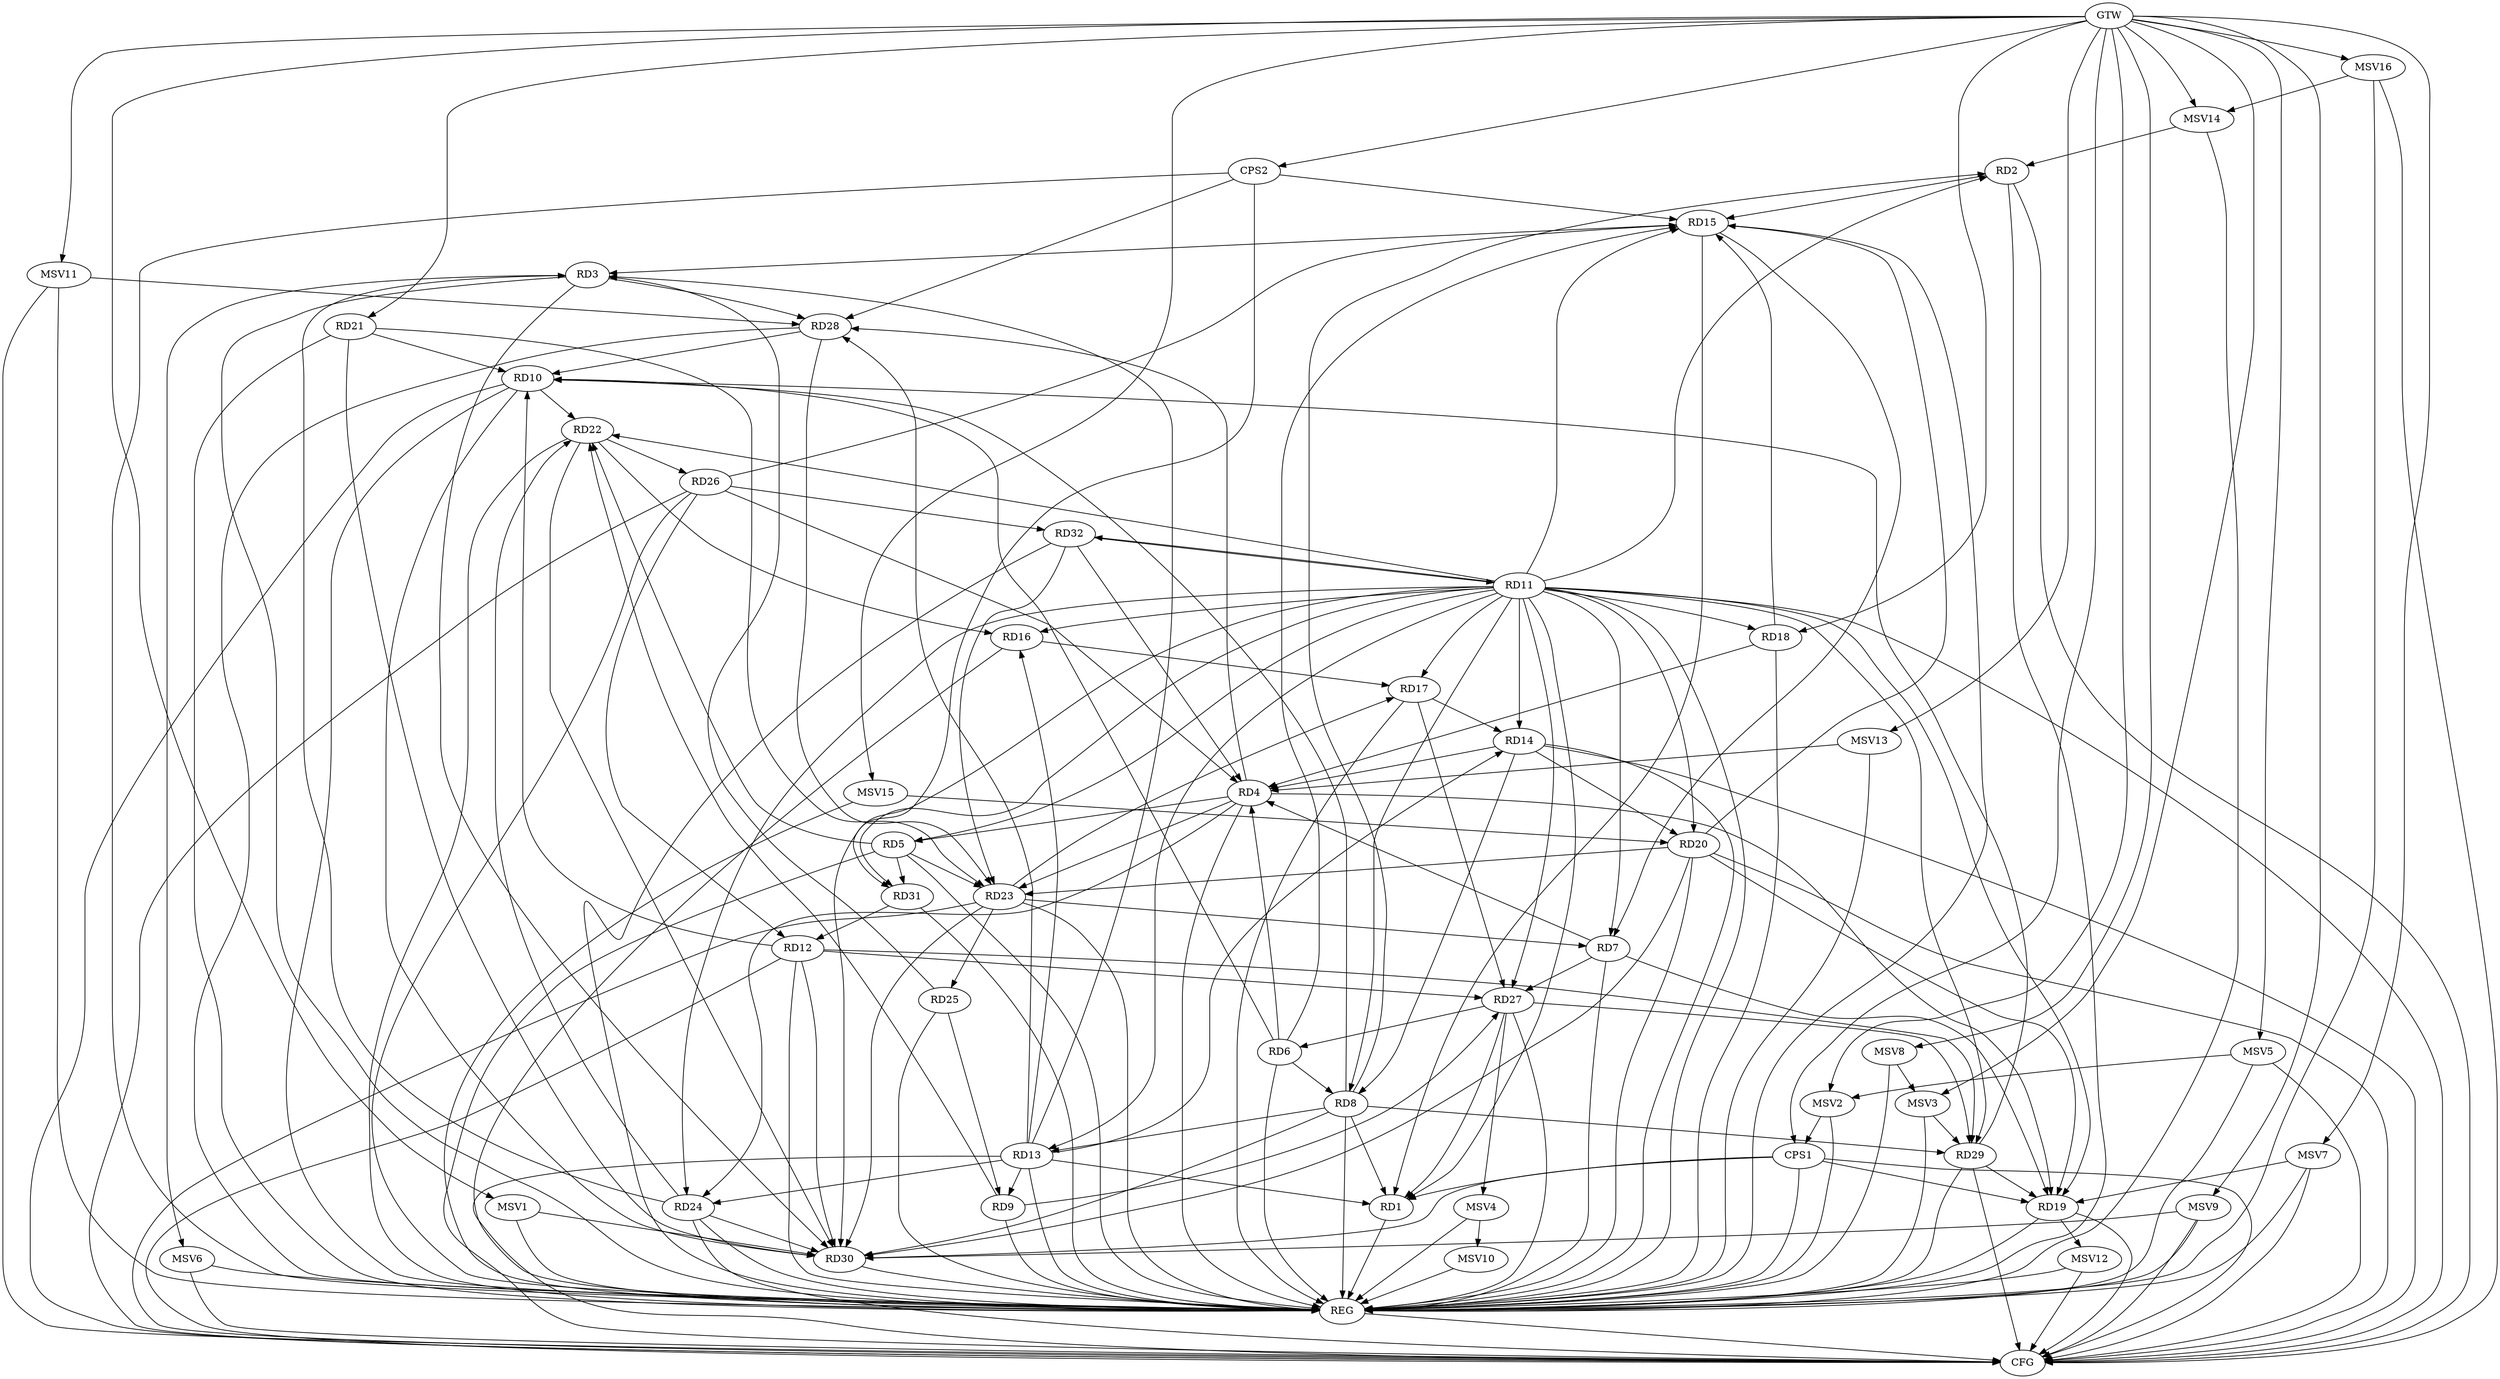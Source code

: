 strict digraph G {
  RD1 [ label="RD1" ];
  RD2 [ label="RD2" ];
  RD3 [ label="RD3" ];
  RD4 [ label="RD4" ];
  RD5 [ label="RD5" ];
  RD6 [ label="RD6" ];
  RD7 [ label="RD7" ];
  RD8 [ label="RD8" ];
  RD9 [ label="RD9" ];
  RD10 [ label="RD10" ];
  RD11 [ label="RD11" ];
  RD12 [ label="RD12" ];
  RD13 [ label="RD13" ];
  RD14 [ label="RD14" ];
  RD15 [ label="RD15" ];
  RD16 [ label="RD16" ];
  RD17 [ label="RD17" ];
  RD18 [ label="RD18" ];
  RD19 [ label="RD19" ];
  RD20 [ label="RD20" ];
  RD21 [ label="RD21" ];
  RD22 [ label="RD22" ];
  RD23 [ label="RD23" ];
  RD24 [ label="RD24" ];
  RD25 [ label="RD25" ];
  RD26 [ label="RD26" ];
  RD27 [ label="RD27" ];
  RD28 [ label="RD28" ];
  RD29 [ label="RD29" ];
  RD30 [ label="RD30" ];
  RD31 [ label="RD31" ];
  RD32 [ label="RD32" ];
  CPS1 [ label="CPS1" ];
  CPS2 [ label="CPS2" ];
  GTW [ label="GTW" ];
  REG [ label="REG" ];
  CFG [ label="CFG" ];
  MSV1 [ label="MSV1" ];
  MSV2 [ label="MSV2" ];
  MSV3 [ label="MSV3" ];
  MSV4 [ label="MSV4" ];
  MSV5 [ label="MSV5" ];
  MSV6 [ label="MSV6" ];
  MSV7 [ label="MSV7" ];
  MSV8 [ label="MSV8" ];
  MSV9 [ label="MSV9" ];
  MSV10 [ label="MSV10" ];
  MSV11 [ label="MSV11" ];
  MSV12 [ label="MSV12" ];
  MSV13 [ label="MSV13" ];
  MSV14 [ label="MSV14" ];
  MSV15 [ label="MSV15" ];
  MSV16 [ label="MSV16" ];
  RD8 -> RD1;
  RD11 -> RD1;
  RD13 -> RD1;
  RD15 -> RD1;
  RD27 -> RD1;
  RD8 -> RD2;
  RD11 -> RD2;
  RD2 -> RD15;
  RD13 -> RD3;
  RD15 -> RD3;
  RD24 -> RD3;
  RD25 -> RD3;
  RD3 -> RD28;
  RD3 -> RD30;
  RD4 -> RD5;
  RD6 -> RD4;
  RD7 -> RD4;
  RD14 -> RD4;
  RD18 -> RD4;
  RD4 -> RD19;
  RD4 -> RD23;
  RD4 -> RD24;
  RD26 -> RD4;
  RD4 -> RD28;
  RD32 -> RD4;
  RD5 -> RD22;
  RD5 -> RD23;
  RD5 -> RD31;
  RD6 -> RD8;
  RD6 -> RD10;
  RD6 -> RD15;
  RD27 -> RD6;
  RD15 -> RD7;
  RD7 -> RD19;
  RD23 -> RD7;
  RD7 -> RD27;
  RD8 -> RD10;
  RD11 -> RD8;
  RD8 -> RD13;
  RD14 -> RD8;
  RD8 -> RD29;
  RD8 -> RD30;
  RD13 -> RD9;
  RD9 -> RD22;
  RD25 -> RD9;
  RD9 -> RD27;
  RD12 -> RD10;
  RD21 -> RD10;
  RD10 -> RD22;
  RD28 -> RD10;
  RD29 -> RD10;
  RD10 -> RD30;
  RD11 -> RD17;
  RD11 -> RD24;
  RD11 -> RD29;
  RD11 -> RD30;
  RD32 -> RD11;
  RD26 -> RD12;
  RD12 -> RD27;
  RD12 -> RD29;
  RD12 -> RD30;
  RD31 -> RD12;
  RD13 -> RD14;
  RD13 -> RD16;
  RD13 -> RD24;
  RD13 -> RD28;
  RD17 -> RD14;
  RD14 -> RD20;
  RD18 -> RD15;
  RD20 -> RD15;
  RD26 -> RD15;
  RD16 -> RD17;
  RD22 -> RD16;
  RD23 -> RD17;
  RD17 -> RD27;
  RD20 -> RD19;
  RD29 -> RD19;
  RD20 -> RD23;
  RD20 -> RD30;
  RD21 -> RD23;
  RD21 -> RD30;
  RD24 -> RD22;
  RD22 -> RD26;
  RD22 -> RD30;
  RD23 -> RD25;
  RD28 -> RD23;
  RD23 -> RD30;
  RD32 -> RD23;
  RD24 -> RD30;
  RD26 -> RD32;
  RD27 -> RD29;
  CPS1 -> RD1;
  CPS1 -> RD19;
  CPS1 -> RD30;
  CPS2 -> RD15;
  CPS2 -> RD28;
  CPS2 -> RD31;
  GTW -> RD18;
  GTW -> RD21;
  GTW -> CPS1;
  GTW -> CPS2;
  RD1 -> REG;
  RD2 -> REG;
  RD3 -> REG;
  RD4 -> REG;
  RD5 -> REG;
  RD6 -> REG;
  RD7 -> REG;
  RD8 -> REG;
  RD9 -> REG;
  RD10 -> REG;
  RD11 -> REG;
  RD12 -> REG;
  RD13 -> REG;
  RD14 -> REG;
  RD15 -> REG;
  RD16 -> REG;
  RD17 -> REG;
  RD18 -> REG;
  RD19 -> REG;
  RD20 -> REG;
  RD21 -> REG;
  RD22 -> REG;
  RD23 -> REG;
  RD24 -> REG;
  RD25 -> REG;
  RD26 -> REG;
  RD27 -> REG;
  RD28 -> REG;
  RD29 -> REG;
  RD30 -> REG;
  RD31 -> REG;
  RD32 -> REG;
  CPS1 -> REG;
  CPS2 -> REG;
  RD26 -> CFG;
  RD10 -> CFG;
  RD24 -> CFG;
  RD5 -> CFG;
  RD19 -> CFG;
  RD13 -> CFG;
  RD2 -> CFG;
  CPS1 -> CFG;
  RD12 -> CFG;
  RD14 -> CFG;
  RD23 -> CFG;
  RD20 -> CFG;
  RD29 -> CFG;
  REG -> CFG;
  RD11 -> CFG;
  RD11 -> RD22;
  RD11 -> RD16;
  RD11 -> RD7;
  RD11 -> RD14;
  RD11 -> RD13;
  RD11 -> RD15;
  RD11 -> RD19;
  RD11 -> RD31;
  RD11 -> RD18;
  RD11 -> RD27;
  RD11 -> RD20;
  RD11 -> RD32;
  RD11 -> RD5;
  MSV1 -> RD30;
  GTW -> MSV1;
  MSV1 -> REG;
  MSV2 -> CPS1;
  GTW -> MSV2;
  MSV2 -> REG;
  MSV3 -> RD29;
  GTW -> MSV3;
  MSV3 -> REG;
  RD27 -> MSV4;
  MSV4 -> REG;
  MSV5 -> MSV2;
  GTW -> MSV5;
  MSV5 -> REG;
  MSV5 -> CFG;
  RD3 -> MSV6;
  MSV6 -> REG;
  MSV6 -> CFG;
  MSV7 -> RD19;
  GTW -> MSV7;
  MSV7 -> REG;
  MSV7 -> CFG;
  MSV8 -> MSV3;
  GTW -> MSV8;
  MSV8 -> REG;
  MSV9 -> RD30;
  GTW -> MSV9;
  MSV9 -> REG;
  MSV9 -> CFG;
  MSV4 -> MSV10;
  MSV10 -> REG;
  MSV11 -> RD28;
  GTW -> MSV11;
  MSV11 -> REG;
  MSV11 -> CFG;
  RD19 -> MSV12;
  MSV12 -> REG;
  MSV12 -> CFG;
  MSV13 -> RD4;
  GTW -> MSV13;
  MSV13 -> REG;
  MSV14 -> RD2;
  GTW -> MSV14;
  MSV14 -> REG;
  MSV15 -> RD20;
  GTW -> MSV15;
  MSV15 -> REG;
  MSV16 -> MSV14;
  GTW -> MSV16;
  MSV16 -> REG;
  MSV16 -> CFG;
}
